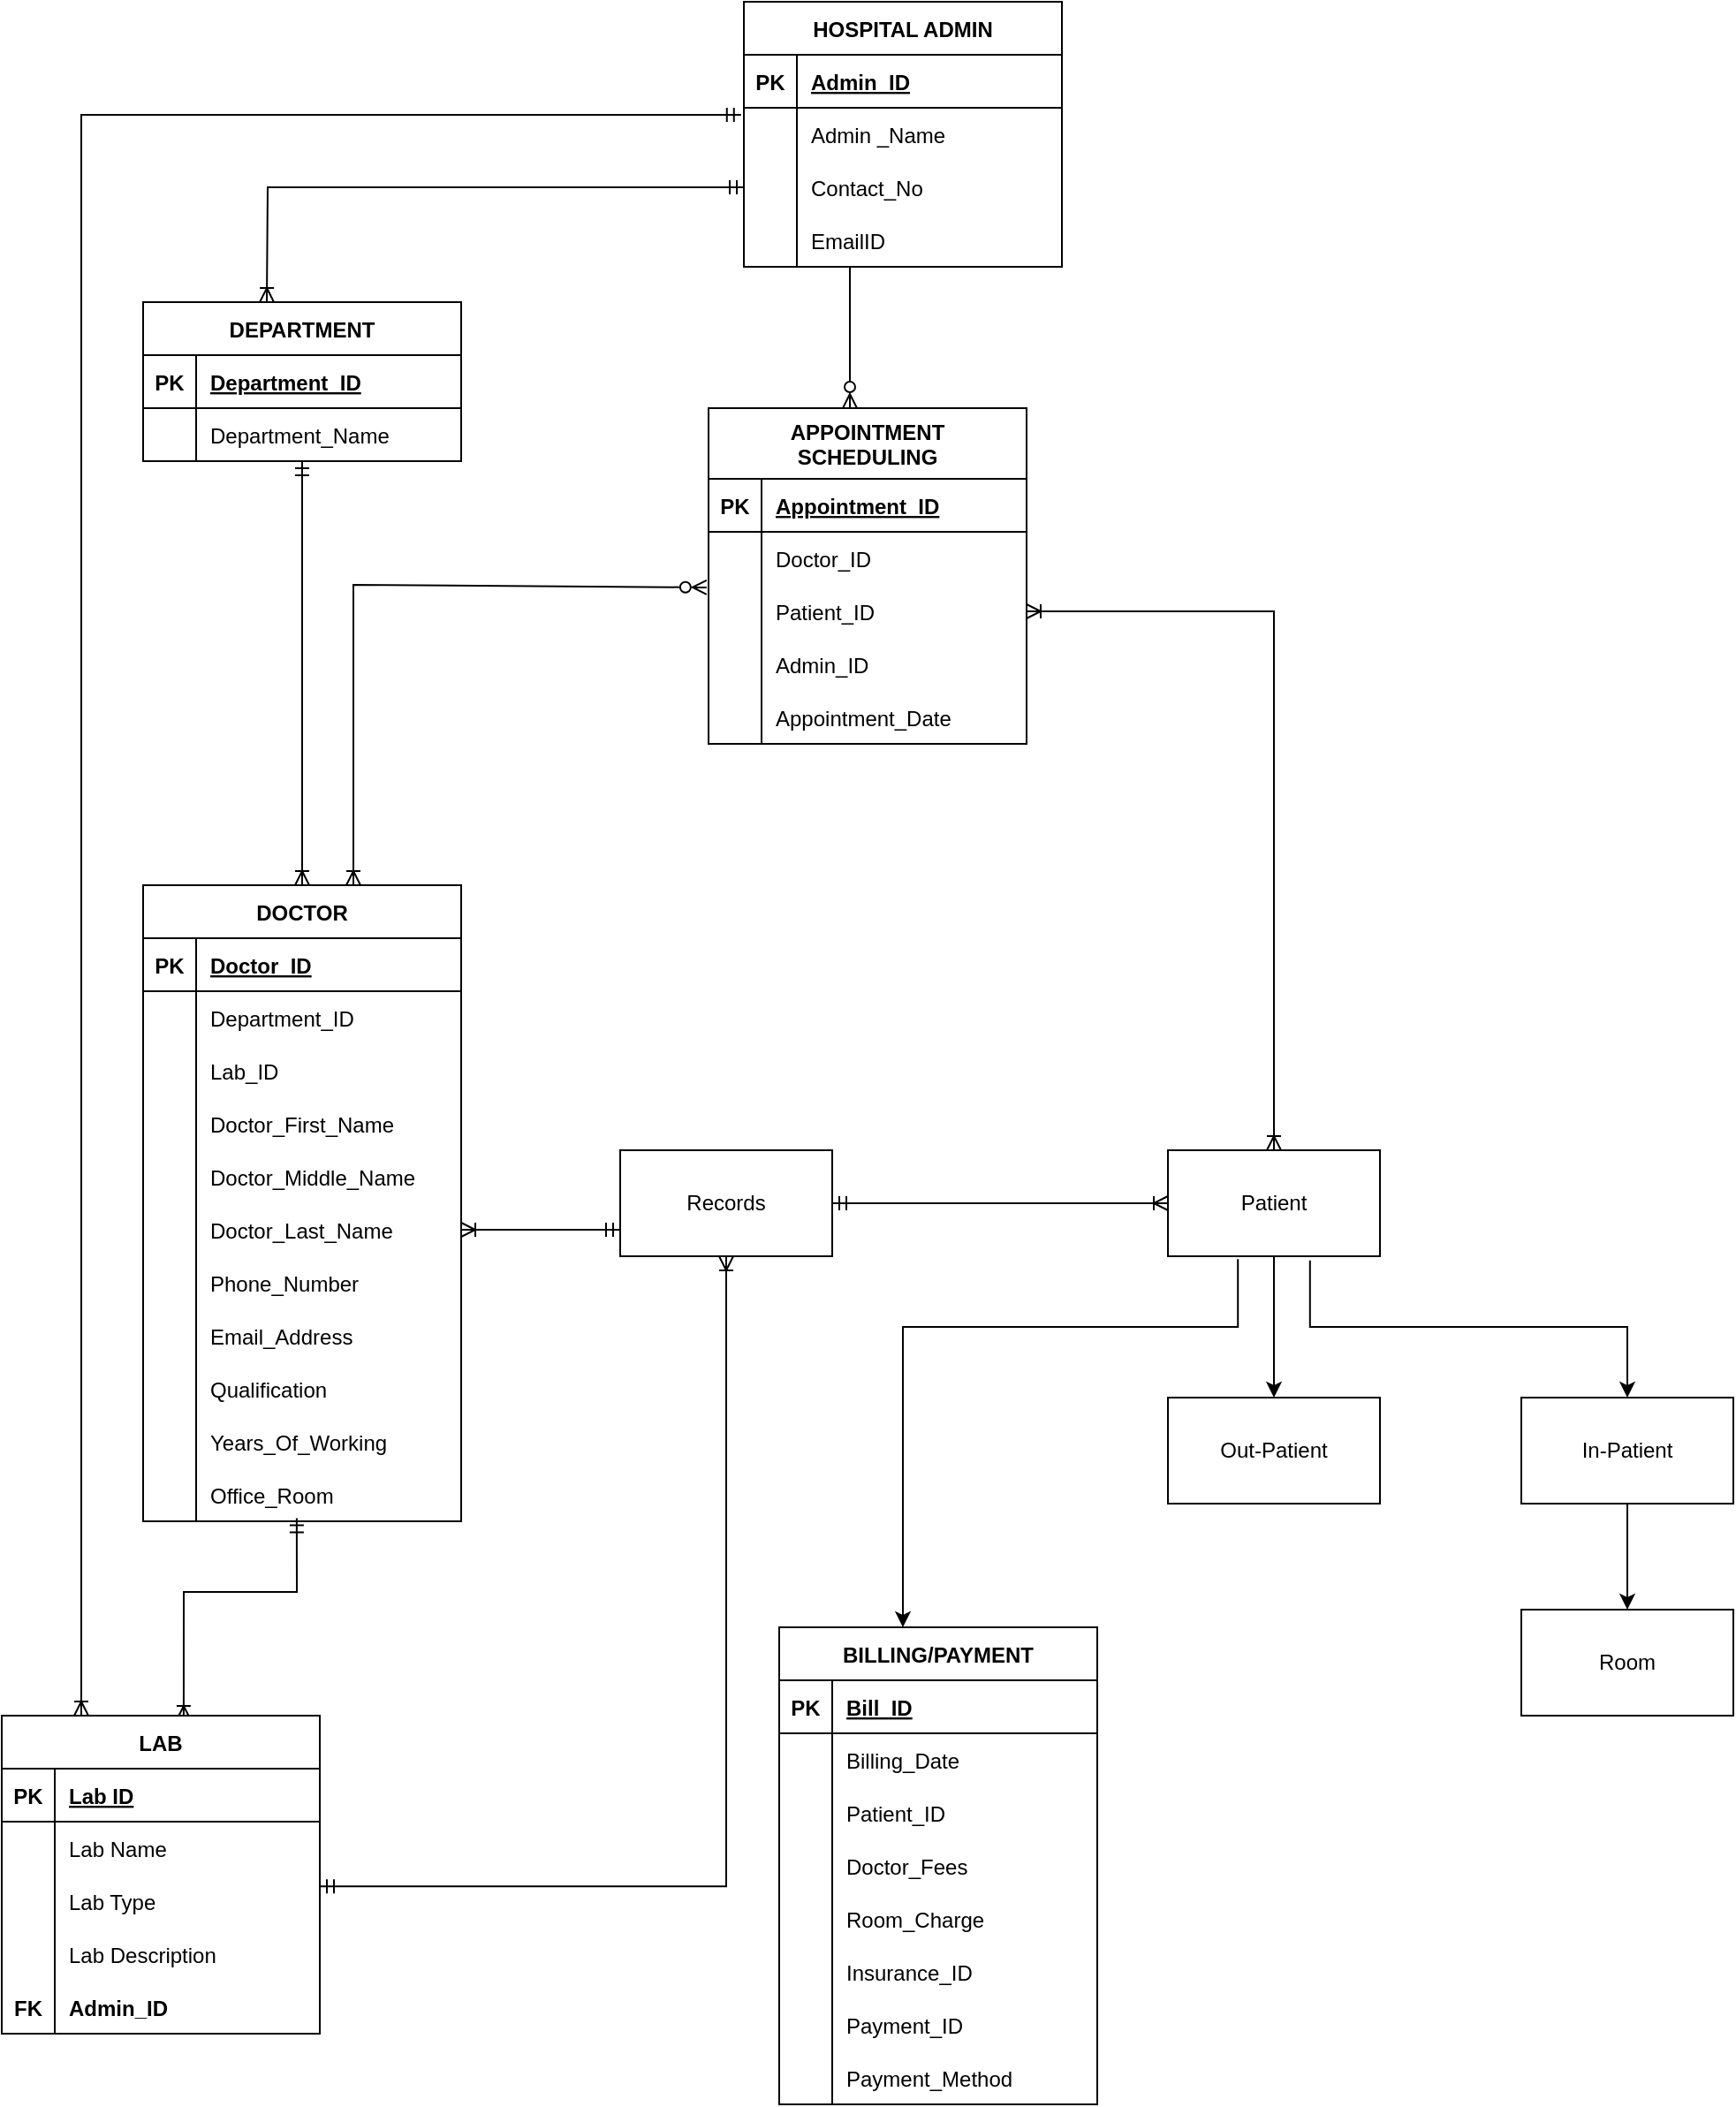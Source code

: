 <mxfile version="16.5.3" type="github">
  <diagram id="N4qEYbHFwauJMLfIRR0T" name="Page-1">
    <mxGraphModel dx="1298" dy="674" grid="1" gridSize="10" guides="1" tooltips="1" connect="1" arrows="1" fold="1" page="1" pageScale="1" pageWidth="850" pageHeight="1100" math="0" shadow="0">
      <root>
        <mxCell id="0" />
        <mxCell id="1" parent="0" />
        <mxCell id="th_9tWwpFCJ2vKdMk5XP-320" value="" style="edgeStyle=orthogonalEdgeStyle;rounded=0;orthogonalLoop=1;jettySize=auto;html=1;endArrow=ERzeroToMany;endFill=0;" edge="1" parent="1">
          <mxGeometry relative="1" as="geometry">
            <mxPoint x="800" y="330" as="sourcePoint" />
            <mxPoint x="800" y="410" as="targetPoint" />
          </mxGeometry>
        </mxCell>
        <mxCell id="th_9tWwpFCJ2vKdMk5XP-321" value="" style="edgeStyle=orthogonalEdgeStyle;rounded=0;orthogonalLoop=1;jettySize=auto;html=1;startArrow=ERmandOne;startFill=0;endArrow=ERoneToMany;endFill=0;entryX=0.5;entryY=0;entryDx=0;entryDy=0;exitX=0;exitY=0.5;exitDx=0;exitDy=0;" edge="1" parent="1" source="th_9tWwpFCJ2vKdMk5XP-344">
          <mxGeometry relative="1" as="geometry">
            <mxPoint x="470" y="350" as="targetPoint" />
            <mxPoint x="650" y="300" as="sourcePoint" />
          </mxGeometry>
        </mxCell>
        <mxCell id="th_9tWwpFCJ2vKdMk5XP-322" value="" style="edgeStyle=orthogonalEdgeStyle;rounded=0;orthogonalLoop=1;jettySize=auto;html=1;endArrow=ERoneToMany;endFill=0;startArrow=ERoneToMany;startFill=0;exitX=1;exitY=0.5;exitDx=0;exitDy=0;" edge="1" parent="1" source="th_9tWwpFCJ2vKdMk5XP-415" target="th_9tWwpFCJ2vKdMk5XP-326">
          <mxGeometry relative="1" as="geometry">
            <mxPoint x="820" y="530" as="sourcePoint" />
          </mxGeometry>
        </mxCell>
        <mxCell id="th_9tWwpFCJ2vKdMk5XP-323" value="" style="edgeStyle=orthogonalEdgeStyle;rounded=0;orthogonalLoop=1;jettySize=auto;html=1;" edge="1" parent="1" source="th_9tWwpFCJ2vKdMk5XP-326" target="th_9tWwpFCJ2vKdMk5XP-329">
          <mxGeometry relative="1" as="geometry" />
        </mxCell>
        <mxCell id="th_9tWwpFCJ2vKdMk5XP-324" value="" style="edgeStyle=orthogonalEdgeStyle;rounded=0;orthogonalLoop=1;jettySize=auto;html=1;exitX=0.67;exitY=1.04;exitDx=0;exitDy=0;exitPerimeter=0;" edge="1" parent="1" source="th_9tWwpFCJ2vKdMk5XP-326" target="th_9tWwpFCJ2vKdMk5XP-331">
          <mxGeometry relative="1" as="geometry">
            <Array as="points">
              <mxPoint x="1060" y="930" />
              <mxPoint x="1240" y="930" />
            </Array>
          </mxGeometry>
        </mxCell>
        <mxCell id="th_9tWwpFCJ2vKdMk5XP-325" value="" style="edgeStyle=orthogonalEdgeStyle;rounded=0;orthogonalLoop=1;jettySize=auto;html=1;exitX=0.33;exitY=1.027;exitDx=0;exitDy=0;exitPerimeter=0;entryX=0.5;entryY=0;entryDx=0;entryDy=0;" edge="1" parent="1" source="th_9tWwpFCJ2vKdMk5XP-326">
          <mxGeometry relative="1" as="geometry">
            <mxPoint x="830" y="1100.0" as="targetPoint" />
            <Array as="points">
              <mxPoint x="1020" y="930" />
              <mxPoint x="830" y="930" />
            </Array>
          </mxGeometry>
        </mxCell>
        <mxCell id="th_9tWwpFCJ2vKdMk5XP-326" value="Patient" style="rounded=0;whiteSpace=wrap;html=1;" vertex="1" parent="1">
          <mxGeometry x="980" y="830" width="120" height="60" as="geometry" />
        </mxCell>
        <mxCell id="th_9tWwpFCJ2vKdMk5XP-327" value="" style="edgeStyle=orthogonalEdgeStyle;rounded=0;orthogonalLoop=1;jettySize=auto;html=1;startArrow=ERmandOne;startFill=0;endArrow=ERoneToMany;endFill=0;exitX=-0.009;exitY=0.133;exitDx=0;exitDy=0;entryX=0.25;entryY=0;entryDx=0;entryDy=0;exitPerimeter=0;" edge="1" parent="1" source="th_9tWwpFCJ2vKdMk5XP-341" target="th_9tWwpFCJ2vKdMk5XP-350">
          <mxGeometry relative="1" as="geometry">
            <mxPoint x="650" y="285" as="sourcePoint" />
            <mxPoint x="380" y="780" as="targetPoint" />
          </mxGeometry>
        </mxCell>
        <mxCell id="th_9tWwpFCJ2vKdMk5XP-328" value="" style="rounded=0;orthogonalLoop=1;jettySize=auto;html=1;startArrow=ERmandOne;startFill=0;endArrow=ERoneToMany;endFill=0;entryX=0.572;entryY=0.014;entryDx=0;entryDy=0;exitX=0.483;exitY=0.943;exitDx=0;exitDy=0;exitPerimeter=0;entryPerimeter=0;" edge="1" parent="1" source="th_9tWwpFCJ2vKdMk5XP-404" target="th_9tWwpFCJ2vKdMk5XP-350">
          <mxGeometry relative="1" as="geometry">
            <mxPoint x="450.02" y="1060" as="targetPoint" />
            <mxPoint x="450" y="990" as="sourcePoint" />
            <Array as="points">
              <mxPoint x="487" y="1080" />
              <mxPoint x="423" y="1080" />
            </Array>
          </mxGeometry>
        </mxCell>
        <mxCell id="th_9tWwpFCJ2vKdMk5XP-329" value="Out-Patient" style="rounded=0;whiteSpace=wrap;html=1;" vertex="1" parent="1">
          <mxGeometry x="980" y="970" width="120" height="60" as="geometry" />
        </mxCell>
        <mxCell id="th_9tWwpFCJ2vKdMk5XP-330" value="" style="edgeStyle=orthogonalEdgeStyle;rounded=0;orthogonalLoop=1;jettySize=auto;html=1;" edge="1" parent="1" source="th_9tWwpFCJ2vKdMk5XP-331" target="th_9tWwpFCJ2vKdMk5XP-332">
          <mxGeometry relative="1" as="geometry" />
        </mxCell>
        <mxCell id="th_9tWwpFCJ2vKdMk5XP-331" value="In-Patient" style="rounded=0;whiteSpace=wrap;html=1;" vertex="1" parent="1">
          <mxGeometry x="1180" y="970" width="120" height="60" as="geometry" />
        </mxCell>
        <mxCell id="th_9tWwpFCJ2vKdMk5XP-332" value="Room" style="rounded=0;whiteSpace=wrap;html=1;" vertex="1" parent="1">
          <mxGeometry x="1180" y="1090" width="120" height="60" as="geometry" />
        </mxCell>
        <mxCell id="th_9tWwpFCJ2vKdMk5XP-333" value="" style="edgeStyle=orthogonalEdgeStyle;rounded=0;orthogonalLoop=1;jettySize=auto;html=1;startArrow=ERmandOne;startFill=0;endArrow=ERoneToMany;endFill=0;exitX=1;exitY=0.219;exitDx=0;exitDy=0;exitPerimeter=0;" edge="1" parent="1" source="th_9tWwpFCJ2vKdMk5XP-357" target="th_9tWwpFCJ2vKdMk5XP-336">
          <mxGeometry relative="1" as="geometry">
            <mxPoint x="510" y="1070" as="targetPoint" />
            <mxPoint x="480" y="1210" as="sourcePoint" />
          </mxGeometry>
        </mxCell>
        <mxCell id="th_9tWwpFCJ2vKdMk5XP-334" value="" style="rounded=0;orthogonalLoop=1;jettySize=auto;html=1;startArrow=ERmandOne;startFill=0;endArrow=ERoneToMany;endFill=0;entryX=1;entryY=0.5;entryDx=0;entryDy=0;exitX=0;exitY=0.75;exitDx=0;exitDy=0;" edge="1" parent="1" source="th_9tWwpFCJ2vKdMk5XP-336" target="th_9tWwpFCJ2vKdMk5XP-389">
          <mxGeometry relative="1" as="geometry">
            <mxPoint x="540" y="860.0" as="targetPoint" />
          </mxGeometry>
        </mxCell>
        <mxCell id="th_9tWwpFCJ2vKdMk5XP-335" value="" style="edgeStyle=orthogonalEdgeStyle;rounded=0;orthogonalLoop=1;jettySize=auto;html=1;startArrow=ERmandOne;startFill=0;endArrow=ERoneToMany;endFill=0;entryX=0;entryY=0.5;entryDx=0;entryDy=0;" edge="1" parent="1" source="th_9tWwpFCJ2vKdMk5XP-336" target="th_9tWwpFCJ2vKdMk5XP-326">
          <mxGeometry relative="1" as="geometry">
            <mxPoint x="870" y="860" as="targetPoint" />
          </mxGeometry>
        </mxCell>
        <mxCell id="th_9tWwpFCJ2vKdMk5XP-336" value="Records" style="rounded=0;whiteSpace=wrap;html=1;" vertex="1" parent="1">
          <mxGeometry x="670" y="830" width="120" height="60" as="geometry" />
        </mxCell>
        <mxCell id="th_9tWwpFCJ2vKdMk5XP-337" value="HOSPITAL ADMIN" style="shape=table;startSize=30;container=1;collapsible=1;childLayout=tableLayout;fixedRows=1;rowLines=0;fontStyle=1;align=center;resizeLast=1;" vertex="1" parent="1">
          <mxGeometry x="740" y="180" width="180" height="150" as="geometry" />
        </mxCell>
        <mxCell id="th_9tWwpFCJ2vKdMk5XP-338" value="" style="shape=tableRow;horizontal=0;startSize=0;swimlaneHead=0;swimlaneBody=0;fillColor=none;collapsible=0;dropTarget=0;points=[[0,0.5],[1,0.5]];portConstraint=eastwest;top=0;left=0;right=0;bottom=1;" vertex="1" parent="th_9tWwpFCJ2vKdMk5XP-337">
          <mxGeometry y="30" width="180" height="30" as="geometry" />
        </mxCell>
        <mxCell id="th_9tWwpFCJ2vKdMk5XP-339" value="PK" style="shape=partialRectangle;connectable=0;fillColor=none;top=0;left=0;bottom=0;right=0;fontStyle=1;overflow=hidden;" vertex="1" parent="th_9tWwpFCJ2vKdMk5XP-338">
          <mxGeometry width="30" height="30" as="geometry">
            <mxRectangle width="30" height="30" as="alternateBounds" />
          </mxGeometry>
        </mxCell>
        <mxCell id="th_9tWwpFCJ2vKdMk5XP-340" value="Admin_ID" style="shape=partialRectangle;connectable=0;fillColor=none;top=0;left=0;bottom=0;right=0;align=left;spacingLeft=6;fontStyle=5;overflow=hidden;" vertex="1" parent="th_9tWwpFCJ2vKdMk5XP-338">
          <mxGeometry x="30" width="150" height="30" as="geometry">
            <mxRectangle width="150" height="30" as="alternateBounds" />
          </mxGeometry>
        </mxCell>
        <mxCell id="th_9tWwpFCJ2vKdMk5XP-341" value="" style="shape=tableRow;horizontal=0;startSize=0;swimlaneHead=0;swimlaneBody=0;fillColor=none;collapsible=0;dropTarget=0;points=[[0,0.5],[1,0.5]];portConstraint=eastwest;top=0;left=0;right=0;bottom=0;" vertex="1" parent="th_9tWwpFCJ2vKdMk5XP-337">
          <mxGeometry y="60" width="180" height="30" as="geometry" />
        </mxCell>
        <mxCell id="th_9tWwpFCJ2vKdMk5XP-342" value="" style="shape=partialRectangle;connectable=0;fillColor=none;top=0;left=0;bottom=0;right=0;editable=1;overflow=hidden;" vertex="1" parent="th_9tWwpFCJ2vKdMk5XP-341">
          <mxGeometry width="30" height="30" as="geometry">
            <mxRectangle width="30" height="30" as="alternateBounds" />
          </mxGeometry>
        </mxCell>
        <mxCell id="th_9tWwpFCJ2vKdMk5XP-343" value="Admin _Name" style="shape=partialRectangle;connectable=0;fillColor=none;top=0;left=0;bottom=0;right=0;align=left;spacingLeft=6;overflow=hidden;" vertex="1" parent="th_9tWwpFCJ2vKdMk5XP-341">
          <mxGeometry x="30" width="150" height="30" as="geometry">
            <mxRectangle width="150" height="30" as="alternateBounds" />
          </mxGeometry>
        </mxCell>
        <mxCell id="th_9tWwpFCJ2vKdMk5XP-344" value="" style="shape=tableRow;horizontal=0;startSize=0;swimlaneHead=0;swimlaneBody=0;fillColor=none;collapsible=0;dropTarget=0;points=[[0,0.5],[1,0.5]];portConstraint=eastwest;top=0;left=0;right=0;bottom=0;" vertex="1" parent="th_9tWwpFCJ2vKdMk5XP-337">
          <mxGeometry y="90" width="180" height="30" as="geometry" />
        </mxCell>
        <mxCell id="th_9tWwpFCJ2vKdMk5XP-345" value="" style="shape=partialRectangle;connectable=0;fillColor=none;top=0;left=0;bottom=0;right=0;editable=1;overflow=hidden;" vertex="1" parent="th_9tWwpFCJ2vKdMk5XP-344">
          <mxGeometry width="30" height="30" as="geometry">
            <mxRectangle width="30" height="30" as="alternateBounds" />
          </mxGeometry>
        </mxCell>
        <mxCell id="th_9tWwpFCJ2vKdMk5XP-346" value="Contact_No" style="shape=partialRectangle;connectable=0;fillColor=none;top=0;left=0;bottom=0;right=0;align=left;spacingLeft=6;overflow=hidden;" vertex="1" parent="th_9tWwpFCJ2vKdMk5XP-344">
          <mxGeometry x="30" width="150" height="30" as="geometry">
            <mxRectangle width="150" height="30" as="alternateBounds" />
          </mxGeometry>
        </mxCell>
        <mxCell id="th_9tWwpFCJ2vKdMk5XP-347" value="" style="shape=tableRow;horizontal=0;startSize=0;swimlaneHead=0;swimlaneBody=0;fillColor=none;collapsible=0;dropTarget=0;points=[[0,0.5],[1,0.5]];portConstraint=eastwest;top=0;left=0;right=0;bottom=0;" vertex="1" parent="th_9tWwpFCJ2vKdMk5XP-337">
          <mxGeometry y="120" width="180" height="30" as="geometry" />
        </mxCell>
        <mxCell id="th_9tWwpFCJ2vKdMk5XP-348" value="" style="shape=partialRectangle;connectable=0;fillColor=none;top=0;left=0;bottom=0;right=0;editable=1;overflow=hidden;" vertex="1" parent="th_9tWwpFCJ2vKdMk5XP-347">
          <mxGeometry width="30" height="30" as="geometry">
            <mxRectangle width="30" height="30" as="alternateBounds" />
          </mxGeometry>
        </mxCell>
        <mxCell id="th_9tWwpFCJ2vKdMk5XP-349" value="EmailID" style="shape=partialRectangle;connectable=0;fillColor=none;top=0;left=0;bottom=0;right=0;align=left;spacingLeft=6;overflow=hidden;" vertex="1" parent="th_9tWwpFCJ2vKdMk5XP-347">
          <mxGeometry x="30" width="150" height="30" as="geometry">
            <mxRectangle width="150" height="30" as="alternateBounds" />
          </mxGeometry>
        </mxCell>
        <mxCell id="th_9tWwpFCJ2vKdMk5XP-350" value="LAB" style="shape=table;startSize=30;container=1;collapsible=1;childLayout=tableLayout;fixedRows=1;rowLines=0;fontStyle=1;align=center;resizeLast=1;" vertex="1" parent="1">
          <mxGeometry x="320" y="1150" width="180" height="180" as="geometry" />
        </mxCell>
        <mxCell id="th_9tWwpFCJ2vKdMk5XP-351" value="" style="shape=tableRow;horizontal=0;startSize=0;swimlaneHead=0;swimlaneBody=0;fillColor=none;collapsible=0;dropTarget=0;points=[[0,0.5],[1,0.5]];portConstraint=eastwest;top=0;left=0;right=0;bottom=1;" vertex="1" parent="th_9tWwpFCJ2vKdMk5XP-350">
          <mxGeometry y="30" width="180" height="30" as="geometry" />
        </mxCell>
        <mxCell id="th_9tWwpFCJ2vKdMk5XP-352" value="PK" style="shape=partialRectangle;connectable=0;fillColor=none;top=0;left=0;bottom=0;right=0;fontStyle=1;overflow=hidden;" vertex="1" parent="th_9tWwpFCJ2vKdMk5XP-351">
          <mxGeometry width="30" height="30" as="geometry">
            <mxRectangle width="30" height="30" as="alternateBounds" />
          </mxGeometry>
        </mxCell>
        <mxCell id="th_9tWwpFCJ2vKdMk5XP-353" value="Lab ID" style="shape=partialRectangle;connectable=0;fillColor=none;top=0;left=0;bottom=0;right=0;align=left;spacingLeft=6;fontStyle=5;overflow=hidden;" vertex="1" parent="th_9tWwpFCJ2vKdMk5XP-351">
          <mxGeometry x="30" width="150" height="30" as="geometry">
            <mxRectangle width="150" height="30" as="alternateBounds" />
          </mxGeometry>
        </mxCell>
        <mxCell id="th_9tWwpFCJ2vKdMk5XP-354" value="" style="shape=tableRow;horizontal=0;startSize=0;swimlaneHead=0;swimlaneBody=0;fillColor=none;collapsible=0;dropTarget=0;points=[[0,0.5],[1,0.5]];portConstraint=eastwest;top=0;left=0;right=0;bottom=0;" vertex="1" parent="th_9tWwpFCJ2vKdMk5XP-350">
          <mxGeometry y="60" width="180" height="30" as="geometry" />
        </mxCell>
        <mxCell id="th_9tWwpFCJ2vKdMk5XP-355" value="" style="shape=partialRectangle;connectable=0;fillColor=none;top=0;left=0;bottom=0;right=0;editable=1;overflow=hidden;" vertex="1" parent="th_9tWwpFCJ2vKdMk5XP-354">
          <mxGeometry width="30" height="30" as="geometry">
            <mxRectangle width="30" height="30" as="alternateBounds" />
          </mxGeometry>
        </mxCell>
        <mxCell id="th_9tWwpFCJ2vKdMk5XP-356" value="Lab Name" style="shape=partialRectangle;connectable=0;fillColor=none;top=0;left=0;bottom=0;right=0;align=left;spacingLeft=6;overflow=hidden;" vertex="1" parent="th_9tWwpFCJ2vKdMk5XP-354">
          <mxGeometry x="30" width="150" height="30" as="geometry">
            <mxRectangle width="150" height="30" as="alternateBounds" />
          </mxGeometry>
        </mxCell>
        <mxCell id="th_9tWwpFCJ2vKdMk5XP-357" value="" style="shape=tableRow;horizontal=0;startSize=0;swimlaneHead=0;swimlaneBody=0;fillColor=none;collapsible=0;dropTarget=0;points=[[0,0.5],[1,0.5]];portConstraint=eastwest;top=0;left=0;right=0;bottom=0;" vertex="1" parent="th_9tWwpFCJ2vKdMk5XP-350">
          <mxGeometry y="90" width="180" height="30" as="geometry" />
        </mxCell>
        <mxCell id="th_9tWwpFCJ2vKdMk5XP-358" value="" style="shape=partialRectangle;connectable=0;fillColor=none;top=0;left=0;bottom=0;right=0;editable=1;overflow=hidden;" vertex="1" parent="th_9tWwpFCJ2vKdMk5XP-357">
          <mxGeometry width="30" height="30" as="geometry">
            <mxRectangle width="30" height="30" as="alternateBounds" />
          </mxGeometry>
        </mxCell>
        <mxCell id="th_9tWwpFCJ2vKdMk5XP-359" value="Lab Type" style="shape=partialRectangle;connectable=0;fillColor=none;top=0;left=0;bottom=0;right=0;align=left;spacingLeft=6;overflow=hidden;" vertex="1" parent="th_9tWwpFCJ2vKdMk5XP-357">
          <mxGeometry x="30" width="150" height="30" as="geometry">
            <mxRectangle width="150" height="30" as="alternateBounds" />
          </mxGeometry>
        </mxCell>
        <mxCell id="th_9tWwpFCJ2vKdMk5XP-360" value="" style="shape=tableRow;horizontal=0;startSize=0;swimlaneHead=0;swimlaneBody=0;fillColor=none;collapsible=0;dropTarget=0;points=[[0,0.5],[1,0.5]];portConstraint=eastwest;top=0;left=0;right=0;bottom=0;" vertex="1" parent="th_9tWwpFCJ2vKdMk5XP-350">
          <mxGeometry y="120" width="180" height="30" as="geometry" />
        </mxCell>
        <mxCell id="th_9tWwpFCJ2vKdMk5XP-361" value="" style="shape=partialRectangle;connectable=0;fillColor=none;top=0;left=0;bottom=0;right=0;editable=1;overflow=hidden;" vertex="1" parent="th_9tWwpFCJ2vKdMk5XP-360">
          <mxGeometry width="30" height="30" as="geometry">
            <mxRectangle width="30" height="30" as="alternateBounds" />
          </mxGeometry>
        </mxCell>
        <mxCell id="th_9tWwpFCJ2vKdMk5XP-362" value="Lab Description" style="shape=partialRectangle;connectable=0;fillColor=none;top=0;left=0;bottom=0;right=0;align=left;spacingLeft=6;overflow=hidden;" vertex="1" parent="th_9tWwpFCJ2vKdMk5XP-360">
          <mxGeometry x="30" width="150" height="30" as="geometry">
            <mxRectangle width="150" height="30" as="alternateBounds" />
          </mxGeometry>
        </mxCell>
        <mxCell id="th_9tWwpFCJ2vKdMk5XP-363" value="" style="shape=tableRow;horizontal=0;startSize=0;swimlaneHead=0;swimlaneBody=0;fillColor=none;collapsible=0;dropTarget=0;points=[[0,0.5],[1,0.5]];portConstraint=eastwest;top=0;left=0;right=0;bottom=0;" vertex="1" parent="th_9tWwpFCJ2vKdMk5XP-350">
          <mxGeometry y="150" width="180" height="30" as="geometry" />
        </mxCell>
        <mxCell id="th_9tWwpFCJ2vKdMk5XP-364" value="FK" style="shape=partialRectangle;connectable=0;fillColor=none;top=0;left=0;bottom=0;right=0;editable=1;overflow=hidden;fontStyle=1" vertex="1" parent="th_9tWwpFCJ2vKdMk5XP-363">
          <mxGeometry width="30" height="30" as="geometry">
            <mxRectangle width="30" height="30" as="alternateBounds" />
          </mxGeometry>
        </mxCell>
        <mxCell id="th_9tWwpFCJ2vKdMk5XP-365" value="Admin_ID" style="shape=partialRectangle;connectable=0;fillColor=none;top=0;left=0;bottom=0;right=0;align=left;spacingLeft=6;overflow=hidden;fontStyle=1" vertex="1" parent="th_9tWwpFCJ2vKdMk5XP-363">
          <mxGeometry x="30" width="150" height="30" as="geometry">
            <mxRectangle width="150" height="30" as="alternateBounds" />
          </mxGeometry>
        </mxCell>
        <mxCell id="th_9tWwpFCJ2vKdMk5XP-366" value="DEPARTMENT" style="shape=table;startSize=30;container=1;collapsible=1;childLayout=tableLayout;fixedRows=1;rowLines=0;fontStyle=1;align=center;resizeLast=1;fontSize=12;" vertex="1" parent="1">
          <mxGeometry x="400" y="350" width="180" height="90" as="geometry" />
        </mxCell>
        <mxCell id="th_9tWwpFCJ2vKdMk5XP-367" value="" style="shape=tableRow;horizontal=0;startSize=0;swimlaneHead=0;swimlaneBody=0;fillColor=none;collapsible=0;dropTarget=0;points=[[0,0.5],[1,0.5]];portConstraint=eastwest;top=0;left=0;right=0;bottom=1;fontSize=12;" vertex="1" parent="th_9tWwpFCJ2vKdMk5XP-366">
          <mxGeometry y="30" width="180" height="30" as="geometry" />
        </mxCell>
        <mxCell id="th_9tWwpFCJ2vKdMk5XP-368" value="PK" style="shape=partialRectangle;connectable=0;fillColor=none;top=0;left=0;bottom=0;right=0;fontStyle=1;overflow=hidden;fontSize=12;" vertex="1" parent="th_9tWwpFCJ2vKdMk5XP-367">
          <mxGeometry width="30" height="30" as="geometry">
            <mxRectangle width="30" height="30" as="alternateBounds" />
          </mxGeometry>
        </mxCell>
        <mxCell id="th_9tWwpFCJ2vKdMk5XP-369" value="Department_ID" style="shape=partialRectangle;connectable=0;fillColor=none;top=0;left=0;bottom=0;right=0;align=left;spacingLeft=6;fontStyle=5;overflow=hidden;fontSize=12;" vertex="1" parent="th_9tWwpFCJ2vKdMk5XP-367">
          <mxGeometry x="30" width="150" height="30" as="geometry">
            <mxRectangle width="150" height="30" as="alternateBounds" />
          </mxGeometry>
        </mxCell>
        <mxCell id="th_9tWwpFCJ2vKdMk5XP-370" value="" style="shape=tableRow;horizontal=0;startSize=0;swimlaneHead=0;swimlaneBody=0;fillColor=none;collapsible=0;dropTarget=0;points=[[0,0.5],[1,0.5]];portConstraint=eastwest;top=0;left=0;right=0;bottom=0;fontSize=12;" vertex="1" parent="th_9tWwpFCJ2vKdMk5XP-366">
          <mxGeometry y="60" width="180" height="30" as="geometry" />
        </mxCell>
        <mxCell id="th_9tWwpFCJ2vKdMk5XP-371" value="" style="shape=partialRectangle;connectable=0;fillColor=none;top=0;left=0;bottom=0;right=0;editable=1;overflow=hidden;fontSize=12;" vertex="1" parent="th_9tWwpFCJ2vKdMk5XP-370">
          <mxGeometry width="30" height="30" as="geometry">
            <mxRectangle width="30" height="30" as="alternateBounds" />
          </mxGeometry>
        </mxCell>
        <mxCell id="th_9tWwpFCJ2vKdMk5XP-372" value="Department_Name" style="shape=partialRectangle;connectable=0;fillColor=none;top=0;left=0;bottom=0;right=0;align=left;spacingLeft=6;overflow=hidden;fontSize=12;" vertex="1" parent="th_9tWwpFCJ2vKdMk5XP-370">
          <mxGeometry x="30" width="150" height="30" as="geometry">
            <mxRectangle width="150" height="30" as="alternateBounds" />
          </mxGeometry>
        </mxCell>
        <mxCell id="th_9tWwpFCJ2vKdMk5XP-373" value="DOCTOR" style="shape=table;startSize=30;container=1;collapsible=1;childLayout=tableLayout;fixedRows=1;rowLines=0;fontStyle=1;align=center;resizeLast=1;fontSize=12;" vertex="1" parent="1">
          <mxGeometry x="400" y="680" width="180" height="360" as="geometry" />
        </mxCell>
        <mxCell id="th_9tWwpFCJ2vKdMk5XP-374" value="" style="shape=tableRow;horizontal=0;startSize=0;swimlaneHead=0;swimlaneBody=0;fillColor=none;collapsible=0;dropTarget=0;points=[[0,0.5],[1,0.5]];portConstraint=eastwest;top=0;left=0;right=0;bottom=1;fontSize=12;" vertex="1" parent="th_9tWwpFCJ2vKdMk5XP-373">
          <mxGeometry y="30" width="180" height="30" as="geometry" />
        </mxCell>
        <mxCell id="th_9tWwpFCJ2vKdMk5XP-375" value="PK" style="shape=partialRectangle;connectable=0;fillColor=none;top=0;left=0;bottom=0;right=0;fontStyle=1;overflow=hidden;fontSize=12;" vertex="1" parent="th_9tWwpFCJ2vKdMk5XP-374">
          <mxGeometry width="30" height="30" as="geometry">
            <mxRectangle width="30" height="30" as="alternateBounds" />
          </mxGeometry>
        </mxCell>
        <mxCell id="th_9tWwpFCJ2vKdMk5XP-376" value="Doctor_ID" style="shape=partialRectangle;connectable=0;fillColor=none;top=0;left=0;bottom=0;right=0;align=left;spacingLeft=6;fontStyle=5;overflow=hidden;fontSize=12;" vertex="1" parent="th_9tWwpFCJ2vKdMk5XP-374">
          <mxGeometry x="30" width="150" height="30" as="geometry">
            <mxRectangle width="150" height="30" as="alternateBounds" />
          </mxGeometry>
        </mxCell>
        <mxCell id="th_9tWwpFCJ2vKdMk5XP-377" value="" style="shape=tableRow;horizontal=0;startSize=0;swimlaneHead=0;swimlaneBody=0;fillColor=none;collapsible=0;dropTarget=0;points=[[0,0.5],[1,0.5]];portConstraint=eastwest;top=0;left=0;right=0;bottom=0;fontSize=12;" vertex="1" parent="th_9tWwpFCJ2vKdMk5XP-373">
          <mxGeometry y="60" width="180" height="30" as="geometry" />
        </mxCell>
        <mxCell id="th_9tWwpFCJ2vKdMk5XP-378" value="" style="shape=partialRectangle;connectable=0;fillColor=none;top=0;left=0;bottom=0;right=0;editable=1;overflow=hidden;fontSize=12;" vertex="1" parent="th_9tWwpFCJ2vKdMk5XP-377">
          <mxGeometry width="30" height="30" as="geometry">
            <mxRectangle width="30" height="30" as="alternateBounds" />
          </mxGeometry>
        </mxCell>
        <mxCell id="th_9tWwpFCJ2vKdMk5XP-379" value="Department_ID" style="shape=partialRectangle;connectable=0;fillColor=none;top=0;left=0;bottom=0;right=0;align=left;spacingLeft=6;overflow=hidden;fontSize=12;" vertex="1" parent="th_9tWwpFCJ2vKdMk5XP-377">
          <mxGeometry x="30" width="150" height="30" as="geometry">
            <mxRectangle width="150" height="30" as="alternateBounds" />
          </mxGeometry>
        </mxCell>
        <mxCell id="th_9tWwpFCJ2vKdMk5XP-380" style="shape=tableRow;horizontal=0;startSize=0;swimlaneHead=0;swimlaneBody=0;fillColor=none;collapsible=0;dropTarget=0;points=[[0,0.5],[1,0.5]];portConstraint=eastwest;top=0;left=0;right=0;bottom=0;fontSize=12;" vertex="1" parent="th_9tWwpFCJ2vKdMk5XP-373">
          <mxGeometry y="90" width="180" height="30" as="geometry" />
        </mxCell>
        <mxCell id="th_9tWwpFCJ2vKdMk5XP-381" style="shape=partialRectangle;connectable=0;fillColor=none;top=0;left=0;bottom=0;right=0;editable=1;overflow=hidden;fontSize=12;" vertex="1" parent="th_9tWwpFCJ2vKdMk5XP-380">
          <mxGeometry width="30" height="30" as="geometry">
            <mxRectangle width="30" height="30" as="alternateBounds" />
          </mxGeometry>
        </mxCell>
        <mxCell id="th_9tWwpFCJ2vKdMk5XP-382" value="Lab_ID" style="shape=partialRectangle;connectable=0;fillColor=none;top=0;left=0;bottom=0;right=0;align=left;spacingLeft=6;overflow=hidden;fontSize=12;" vertex="1" parent="th_9tWwpFCJ2vKdMk5XP-380">
          <mxGeometry x="30" width="150" height="30" as="geometry">
            <mxRectangle width="150" height="30" as="alternateBounds" />
          </mxGeometry>
        </mxCell>
        <mxCell id="th_9tWwpFCJ2vKdMk5XP-383" value="" style="shape=tableRow;horizontal=0;startSize=0;swimlaneHead=0;swimlaneBody=0;fillColor=none;collapsible=0;dropTarget=0;points=[[0,0.5],[1,0.5]];portConstraint=eastwest;top=0;left=0;right=0;bottom=0;fontSize=12;" vertex="1" parent="th_9tWwpFCJ2vKdMk5XP-373">
          <mxGeometry y="120" width="180" height="30" as="geometry" />
        </mxCell>
        <mxCell id="th_9tWwpFCJ2vKdMk5XP-384" value="" style="shape=partialRectangle;connectable=0;fillColor=none;top=0;left=0;bottom=0;right=0;editable=1;overflow=hidden;fontSize=12;" vertex="1" parent="th_9tWwpFCJ2vKdMk5XP-383">
          <mxGeometry width="30" height="30" as="geometry">
            <mxRectangle width="30" height="30" as="alternateBounds" />
          </mxGeometry>
        </mxCell>
        <mxCell id="th_9tWwpFCJ2vKdMk5XP-385" value="Doctor_First_Name" style="shape=partialRectangle;connectable=0;fillColor=none;top=0;left=0;bottom=0;right=0;align=left;spacingLeft=6;overflow=hidden;fontSize=12;" vertex="1" parent="th_9tWwpFCJ2vKdMk5XP-383">
          <mxGeometry x="30" width="150" height="30" as="geometry">
            <mxRectangle width="150" height="30" as="alternateBounds" />
          </mxGeometry>
        </mxCell>
        <mxCell id="th_9tWwpFCJ2vKdMk5XP-386" style="shape=tableRow;horizontal=0;startSize=0;swimlaneHead=0;swimlaneBody=0;fillColor=none;collapsible=0;dropTarget=0;points=[[0,0.5],[1,0.5]];portConstraint=eastwest;top=0;left=0;right=0;bottom=0;fontSize=12;" vertex="1" parent="th_9tWwpFCJ2vKdMk5XP-373">
          <mxGeometry y="150" width="180" height="30" as="geometry" />
        </mxCell>
        <mxCell id="th_9tWwpFCJ2vKdMk5XP-387" style="shape=partialRectangle;connectable=0;fillColor=none;top=0;left=0;bottom=0;right=0;editable=1;overflow=hidden;fontSize=12;" vertex="1" parent="th_9tWwpFCJ2vKdMk5XP-386">
          <mxGeometry width="30" height="30" as="geometry">
            <mxRectangle width="30" height="30" as="alternateBounds" />
          </mxGeometry>
        </mxCell>
        <mxCell id="th_9tWwpFCJ2vKdMk5XP-388" value="Doctor_Middle_Name" style="shape=partialRectangle;connectable=0;fillColor=none;top=0;left=0;bottom=0;right=0;align=left;spacingLeft=6;overflow=hidden;fontSize=12;fontStyle=0" vertex="1" parent="th_9tWwpFCJ2vKdMk5XP-386">
          <mxGeometry x="30" width="150" height="30" as="geometry">
            <mxRectangle width="150" height="30" as="alternateBounds" />
          </mxGeometry>
        </mxCell>
        <mxCell id="th_9tWwpFCJ2vKdMk5XP-389" style="shape=tableRow;horizontal=0;startSize=0;swimlaneHead=0;swimlaneBody=0;fillColor=none;collapsible=0;dropTarget=0;points=[[0,0.5],[1,0.5]];portConstraint=eastwest;top=0;left=0;right=0;bottom=0;fontSize=12;" vertex="1" parent="th_9tWwpFCJ2vKdMk5XP-373">
          <mxGeometry y="180" width="180" height="30" as="geometry" />
        </mxCell>
        <mxCell id="th_9tWwpFCJ2vKdMk5XP-390" style="shape=partialRectangle;connectable=0;fillColor=none;top=0;left=0;bottom=0;right=0;editable=1;overflow=hidden;fontSize=12;" vertex="1" parent="th_9tWwpFCJ2vKdMk5XP-389">
          <mxGeometry width="30" height="30" as="geometry">
            <mxRectangle width="30" height="30" as="alternateBounds" />
          </mxGeometry>
        </mxCell>
        <mxCell id="th_9tWwpFCJ2vKdMk5XP-391" value="Doctor_Last_Name" style="shape=partialRectangle;connectable=0;fillColor=none;top=0;left=0;bottom=0;right=0;align=left;spacingLeft=6;overflow=hidden;fontSize=12;" vertex="1" parent="th_9tWwpFCJ2vKdMk5XP-389">
          <mxGeometry x="30" width="150" height="30" as="geometry">
            <mxRectangle width="150" height="30" as="alternateBounds" />
          </mxGeometry>
        </mxCell>
        <mxCell id="th_9tWwpFCJ2vKdMk5XP-392" value="" style="shape=tableRow;horizontal=0;startSize=0;swimlaneHead=0;swimlaneBody=0;fillColor=none;collapsible=0;dropTarget=0;points=[[0,0.5],[1,0.5]];portConstraint=eastwest;top=0;left=0;right=0;bottom=0;fontSize=12;" vertex="1" parent="th_9tWwpFCJ2vKdMk5XP-373">
          <mxGeometry y="210" width="180" height="30" as="geometry" />
        </mxCell>
        <mxCell id="th_9tWwpFCJ2vKdMk5XP-393" value="" style="shape=partialRectangle;connectable=0;fillColor=none;top=0;left=0;bottom=0;right=0;editable=1;overflow=hidden;fontSize=12;" vertex="1" parent="th_9tWwpFCJ2vKdMk5XP-392">
          <mxGeometry width="30" height="30" as="geometry">
            <mxRectangle width="30" height="30" as="alternateBounds" />
          </mxGeometry>
        </mxCell>
        <mxCell id="th_9tWwpFCJ2vKdMk5XP-394" value="Phone_Number" style="shape=partialRectangle;connectable=0;fillColor=none;top=0;left=0;bottom=0;right=0;align=left;spacingLeft=6;overflow=hidden;fontSize=12;" vertex="1" parent="th_9tWwpFCJ2vKdMk5XP-392">
          <mxGeometry x="30" width="150" height="30" as="geometry">
            <mxRectangle width="150" height="30" as="alternateBounds" />
          </mxGeometry>
        </mxCell>
        <mxCell id="th_9tWwpFCJ2vKdMk5XP-395" style="shape=tableRow;horizontal=0;startSize=0;swimlaneHead=0;swimlaneBody=0;fillColor=none;collapsible=0;dropTarget=0;points=[[0,0.5],[1,0.5]];portConstraint=eastwest;top=0;left=0;right=0;bottom=0;fontSize=12;" vertex="1" parent="th_9tWwpFCJ2vKdMk5XP-373">
          <mxGeometry y="240" width="180" height="30" as="geometry" />
        </mxCell>
        <mxCell id="th_9tWwpFCJ2vKdMk5XP-396" style="shape=partialRectangle;connectable=0;fillColor=none;top=0;left=0;bottom=0;right=0;editable=1;overflow=hidden;fontSize=12;" vertex="1" parent="th_9tWwpFCJ2vKdMk5XP-395">
          <mxGeometry width="30" height="30" as="geometry">
            <mxRectangle width="30" height="30" as="alternateBounds" />
          </mxGeometry>
        </mxCell>
        <mxCell id="th_9tWwpFCJ2vKdMk5XP-397" value="Email_Address" style="shape=partialRectangle;connectable=0;fillColor=none;top=0;left=0;bottom=0;right=0;align=left;spacingLeft=6;overflow=hidden;fontSize=12;" vertex="1" parent="th_9tWwpFCJ2vKdMk5XP-395">
          <mxGeometry x="30" width="150" height="30" as="geometry">
            <mxRectangle width="150" height="30" as="alternateBounds" />
          </mxGeometry>
        </mxCell>
        <mxCell id="th_9tWwpFCJ2vKdMk5XP-398" style="shape=tableRow;horizontal=0;startSize=0;swimlaneHead=0;swimlaneBody=0;fillColor=none;collapsible=0;dropTarget=0;points=[[0,0.5],[1,0.5]];portConstraint=eastwest;top=0;left=0;right=0;bottom=0;fontSize=12;" vertex="1" parent="th_9tWwpFCJ2vKdMk5XP-373">
          <mxGeometry y="270" width="180" height="30" as="geometry" />
        </mxCell>
        <mxCell id="th_9tWwpFCJ2vKdMk5XP-399" style="shape=partialRectangle;connectable=0;fillColor=none;top=0;left=0;bottom=0;right=0;editable=1;overflow=hidden;fontSize=12;" vertex="1" parent="th_9tWwpFCJ2vKdMk5XP-398">
          <mxGeometry width="30" height="30" as="geometry">
            <mxRectangle width="30" height="30" as="alternateBounds" />
          </mxGeometry>
        </mxCell>
        <mxCell id="th_9tWwpFCJ2vKdMk5XP-400" value="Qualification" style="shape=partialRectangle;connectable=0;fillColor=none;top=0;left=0;bottom=0;right=0;align=left;spacingLeft=6;overflow=hidden;fontSize=12;" vertex="1" parent="th_9tWwpFCJ2vKdMk5XP-398">
          <mxGeometry x="30" width="150" height="30" as="geometry">
            <mxRectangle width="150" height="30" as="alternateBounds" />
          </mxGeometry>
        </mxCell>
        <mxCell id="th_9tWwpFCJ2vKdMk5XP-401" style="shape=tableRow;horizontal=0;startSize=0;swimlaneHead=0;swimlaneBody=0;fillColor=none;collapsible=0;dropTarget=0;points=[[0,0.5],[1,0.5]];portConstraint=eastwest;top=0;left=0;right=0;bottom=0;fontSize=12;" vertex="1" parent="th_9tWwpFCJ2vKdMk5XP-373">
          <mxGeometry y="300" width="180" height="30" as="geometry" />
        </mxCell>
        <mxCell id="th_9tWwpFCJ2vKdMk5XP-402" style="shape=partialRectangle;connectable=0;fillColor=none;top=0;left=0;bottom=0;right=0;editable=1;overflow=hidden;fontSize=12;" vertex="1" parent="th_9tWwpFCJ2vKdMk5XP-401">
          <mxGeometry width="30" height="30" as="geometry">
            <mxRectangle width="30" height="30" as="alternateBounds" />
          </mxGeometry>
        </mxCell>
        <mxCell id="th_9tWwpFCJ2vKdMk5XP-403" value="Years_Of_Working" style="shape=partialRectangle;connectable=0;fillColor=none;top=0;left=0;bottom=0;right=0;align=left;spacingLeft=6;overflow=hidden;fontSize=12;" vertex="1" parent="th_9tWwpFCJ2vKdMk5XP-401">
          <mxGeometry x="30" width="150" height="30" as="geometry">
            <mxRectangle width="150" height="30" as="alternateBounds" />
          </mxGeometry>
        </mxCell>
        <mxCell id="th_9tWwpFCJ2vKdMk5XP-404" style="shape=tableRow;horizontal=0;startSize=0;swimlaneHead=0;swimlaneBody=0;fillColor=none;collapsible=0;dropTarget=0;points=[[0,0.5],[1,0.5]];portConstraint=eastwest;top=0;left=0;right=0;bottom=0;fontSize=12;" vertex="1" parent="th_9tWwpFCJ2vKdMk5XP-373">
          <mxGeometry y="330" width="180" height="30" as="geometry" />
        </mxCell>
        <mxCell id="th_9tWwpFCJ2vKdMk5XP-405" style="shape=partialRectangle;connectable=0;fillColor=none;top=0;left=0;bottom=0;right=0;editable=1;overflow=hidden;fontSize=12;" vertex="1" parent="th_9tWwpFCJ2vKdMk5XP-404">
          <mxGeometry width="30" height="30" as="geometry">
            <mxRectangle width="30" height="30" as="alternateBounds" />
          </mxGeometry>
        </mxCell>
        <mxCell id="th_9tWwpFCJ2vKdMk5XP-406" value="Office_Room" style="shape=partialRectangle;connectable=0;fillColor=none;top=0;left=0;bottom=0;right=0;align=left;spacingLeft=6;overflow=hidden;fontSize=12;labelBorderColor=none;" vertex="1" parent="th_9tWwpFCJ2vKdMk5XP-404">
          <mxGeometry x="30" width="150" height="30" as="geometry">
            <mxRectangle width="150" height="30" as="alternateBounds" />
          </mxGeometry>
        </mxCell>
        <mxCell id="th_9tWwpFCJ2vKdMk5XP-407" value="" style="fontSize=12;html=1;endArrow=ERoneToMany;rounded=0;startArrow=ERmandOne;startFill=0;endFill=0;" edge="1" parent="1" target="th_9tWwpFCJ2vKdMk5XP-373">
          <mxGeometry width="100" height="100" relative="1" as="geometry">
            <mxPoint x="490" y="440" as="sourcePoint" />
            <mxPoint x="580" y="345" as="targetPoint" />
          </mxGeometry>
        </mxCell>
        <mxCell id="th_9tWwpFCJ2vKdMk5XP-408" value="APPOINTMENT &#xa;SCHEDULING" style="shape=table;startSize=40;container=1;collapsible=1;childLayout=tableLayout;fixedRows=1;rowLines=0;fontStyle=1;align=center;resizeLast=1;fontSize=12;" vertex="1" parent="1">
          <mxGeometry x="720" y="410" width="180" height="190" as="geometry" />
        </mxCell>
        <mxCell id="th_9tWwpFCJ2vKdMk5XP-409" value="" style="shape=tableRow;horizontal=0;startSize=0;swimlaneHead=0;swimlaneBody=0;fillColor=none;collapsible=0;dropTarget=0;points=[[0,0.5],[1,0.5]];portConstraint=eastwest;top=0;left=0;right=0;bottom=1;fontSize=12;" vertex="1" parent="th_9tWwpFCJ2vKdMk5XP-408">
          <mxGeometry y="40" width="180" height="30" as="geometry" />
        </mxCell>
        <mxCell id="th_9tWwpFCJ2vKdMk5XP-410" value="PK" style="shape=partialRectangle;connectable=0;fillColor=none;top=0;left=0;bottom=0;right=0;fontStyle=1;overflow=hidden;fontSize=12;" vertex="1" parent="th_9tWwpFCJ2vKdMk5XP-409">
          <mxGeometry width="30" height="30" as="geometry">
            <mxRectangle width="30" height="30" as="alternateBounds" />
          </mxGeometry>
        </mxCell>
        <mxCell id="th_9tWwpFCJ2vKdMk5XP-411" value="Appointment_ID" style="shape=partialRectangle;connectable=0;fillColor=none;top=0;left=0;bottom=0;right=0;align=left;spacingLeft=6;fontStyle=5;overflow=hidden;fontSize=12;" vertex="1" parent="th_9tWwpFCJ2vKdMk5XP-409">
          <mxGeometry x="30" width="150" height="30" as="geometry">
            <mxRectangle width="150" height="30" as="alternateBounds" />
          </mxGeometry>
        </mxCell>
        <mxCell id="th_9tWwpFCJ2vKdMk5XP-412" value="" style="shape=tableRow;horizontal=0;startSize=0;swimlaneHead=0;swimlaneBody=0;fillColor=none;collapsible=0;dropTarget=0;points=[[0,0.5],[1,0.5]];portConstraint=eastwest;top=0;left=0;right=0;bottom=0;fontSize=12;" vertex="1" parent="th_9tWwpFCJ2vKdMk5XP-408">
          <mxGeometry y="70" width="180" height="30" as="geometry" />
        </mxCell>
        <mxCell id="th_9tWwpFCJ2vKdMk5XP-413" value="" style="shape=partialRectangle;connectable=0;fillColor=none;top=0;left=0;bottom=0;right=0;editable=1;overflow=hidden;fontSize=12;" vertex="1" parent="th_9tWwpFCJ2vKdMk5XP-412">
          <mxGeometry width="30" height="30" as="geometry">
            <mxRectangle width="30" height="30" as="alternateBounds" />
          </mxGeometry>
        </mxCell>
        <mxCell id="th_9tWwpFCJ2vKdMk5XP-414" value="Doctor_ID" style="shape=partialRectangle;connectable=0;fillColor=none;top=0;left=0;bottom=0;right=0;align=left;spacingLeft=6;overflow=hidden;fontSize=12;" vertex="1" parent="th_9tWwpFCJ2vKdMk5XP-412">
          <mxGeometry x="30" width="150" height="30" as="geometry">
            <mxRectangle width="150" height="30" as="alternateBounds" />
          </mxGeometry>
        </mxCell>
        <mxCell id="th_9tWwpFCJ2vKdMk5XP-415" style="shape=tableRow;horizontal=0;startSize=0;swimlaneHead=0;swimlaneBody=0;fillColor=none;collapsible=0;dropTarget=0;points=[[0,0.5],[1,0.5]];portConstraint=eastwest;top=0;left=0;right=0;bottom=0;fontSize=12;" vertex="1" parent="th_9tWwpFCJ2vKdMk5XP-408">
          <mxGeometry y="100" width="180" height="30" as="geometry" />
        </mxCell>
        <mxCell id="th_9tWwpFCJ2vKdMk5XP-416" style="shape=partialRectangle;connectable=0;fillColor=none;top=0;left=0;bottom=0;right=0;editable=1;overflow=hidden;fontSize=12;" vertex="1" parent="th_9tWwpFCJ2vKdMk5XP-415">
          <mxGeometry width="30" height="30" as="geometry">
            <mxRectangle width="30" height="30" as="alternateBounds" />
          </mxGeometry>
        </mxCell>
        <mxCell id="th_9tWwpFCJ2vKdMk5XP-417" value="Patient_ID" style="shape=partialRectangle;connectable=0;fillColor=none;top=0;left=0;bottom=0;right=0;align=left;spacingLeft=6;overflow=hidden;fontSize=12;" vertex="1" parent="th_9tWwpFCJ2vKdMk5XP-415">
          <mxGeometry x="30" width="150" height="30" as="geometry">
            <mxRectangle width="150" height="30" as="alternateBounds" />
          </mxGeometry>
        </mxCell>
        <mxCell id="th_9tWwpFCJ2vKdMk5XP-418" value="" style="shape=tableRow;horizontal=0;startSize=0;swimlaneHead=0;swimlaneBody=0;fillColor=none;collapsible=0;dropTarget=0;points=[[0,0.5],[1,0.5]];portConstraint=eastwest;top=0;left=0;right=0;bottom=0;fontSize=12;" vertex="1" parent="th_9tWwpFCJ2vKdMk5XP-408">
          <mxGeometry y="130" width="180" height="30" as="geometry" />
        </mxCell>
        <mxCell id="th_9tWwpFCJ2vKdMk5XP-419" value="" style="shape=partialRectangle;connectable=0;fillColor=none;top=0;left=0;bottom=0;right=0;editable=1;overflow=hidden;fontSize=12;" vertex="1" parent="th_9tWwpFCJ2vKdMk5XP-418">
          <mxGeometry width="30" height="30" as="geometry">
            <mxRectangle width="30" height="30" as="alternateBounds" />
          </mxGeometry>
        </mxCell>
        <mxCell id="th_9tWwpFCJ2vKdMk5XP-420" value="Admin_ID" style="shape=partialRectangle;connectable=0;fillColor=none;top=0;left=0;bottom=0;right=0;align=left;spacingLeft=6;overflow=hidden;fontSize=12;" vertex="1" parent="th_9tWwpFCJ2vKdMk5XP-418">
          <mxGeometry x="30" width="150" height="30" as="geometry">
            <mxRectangle width="150" height="30" as="alternateBounds" />
          </mxGeometry>
        </mxCell>
        <mxCell id="th_9tWwpFCJ2vKdMk5XP-421" style="shape=tableRow;horizontal=0;startSize=0;swimlaneHead=0;swimlaneBody=0;fillColor=none;collapsible=0;dropTarget=0;points=[[0,0.5],[1,0.5]];portConstraint=eastwest;top=0;left=0;right=0;bottom=0;fontSize=12;" vertex="1" parent="th_9tWwpFCJ2vKdMk5XP-408">
          <mxGeometry y="160" width="180" height="30" as="geometry" />
        </mxCell>
        <mxCell id="th_9tWwpFCJ2vKdMk5XP-422" style="shape=partialRectangle;connectable=0;fillColor=none;top=0;left=0;bottom=0;right=0;editable=1;overflow=hidden;fontSize=12;" vertex="1" parent="th_9tWwpFCJ2vKdMk5XP-421">
          <mxGeometry width="30" height="30" as="geometry">
            <mxRectangle width="30" height="30" as="alternateBounds" />
          </mxGeometry>
        </mxCell>
        <mxCell id="th_9tWwpFCJ2vKdMk5XP-423" value="Appointment_Date" style="shape=partialRectangle;connectable=0;fillColor=none;top=0;left=0;bottom=0;right=0;align=left;spacingLeft=6;overflow=hidden;fontSize=12;fontStyle=0" vertex="1" parent="th_9tWwpFCJ2vKdMk5XP-421">
          <mxGeometry x="30" width="150" height="30" as="geometry">
            <mxRectangle width="150" height="30" as="alternateBounds" />
          </mxGeometry>
        </mxCell>
        <mxCell id="th_9tWwpFCJ2vKdMk5XP-424" value="BILLING/PAYMENT" style="shape=table;startSize=30;container=1;collapsible=1;childLayout=tableLayout;fixedRows=1;rowLines=0;fontStyle=1;align=center;resizeLast=1;fontSize=12;" vertex="1" parent="1">
          <mxGeometry x="760" y="1100" width="180" height="270" as="geometry" />
        </mxCell>
        <mxCell id="th_9tWwpFCJ2vKdMk5XP-425" value="" style="shape=tableRow;horizontal=0;startSize=0;swimlaneHead=0;swimlaneBody=0;fillColor=none;collapsible=0;dropTarget=0;points=[[0,0.5],[1,0.5]];portConstraint=eastwest;top=0;left=0;right=0;bottom=1;fontSize=12;" vertex="1" parent="th_9tWwpFCJ2vKdMk5XP-424">
          <mxGeometry y="30" width="180" height="30" as="geometry" />
        </mxCell>
        <mxCell id="th_9tWwpFCJ2vKdMk5XP-426" value="PK" style="shape=partialRectangle;connectable=0;fillColor=none;top=0;left=0;bottom=0;right=0;fontStyle=1;overflow=hidden;fontSize=12;" vertex="1" parent="th_9tWwpFCJ2vKdMk5XP-425">
          <mxGeometry width="30" height="30" as="geometry">
            <mxRectangle width="30" height="30" as="alternateBounds" />
          </mxGeometry>
        </mxCell>
        <mxCell id="th_9tWwpFCJ2vKdMk5XP-427" value="Bill_ID" style="shape=partialRectangle;connectable=0;fillColor=none;top=0;left=0;bottom=0;right=0;align=left;spacingLeft=6;fontStyle=5;overflow=hidden;fontSize=12;" vertex="1" parent="th_9tWwpFCJ2vKdMk5XP-425">
          <mxGeometry x="30" width="150" height="30" as="geometry">
            <mxRectangle width="150" height="30" as="alternateBounds" />
          </mxGeometry>
        </mxCell>
        <mxCell id="th_9tWwpFCJ2vKdMk5XP-428" value="" style="shape=tableRow;horizontal=0;startSize=0;swimlaneHead=0;swimlaneBody=0;fillColor=none;collapsible=0;dropTarget=0;points=[[0,0.5],[1,0.5]];portConstraint=eastwest;top=0;left=0;right=0;bottom=0;fontSize=12;" vertex="1" parent="th_9tWwpFCJ2vKdMk5XP-424">
          <mxGeometry y="60" width="180" height="30" as="geometry" />
        </mxCell>
        <mxCell id="th_9tWwpFCJ2vKdMk5XP-429" value="" style="shape=partialRectangle;connectable=0;fillColor=none;top=0;left=0;bottom=0;right=0;editable=1;overflow=hidden;fontSize=12;" vertex="1" parent="th_9tWwpFCJ2vKdMk5XP-428">
          <mxGeometry width="30" height="30" as="geometry">
            <mxRectangle width="30" height="30" as="alternateBounds" />
          </mxGeometry>
        </mxCell>
        <mxCell id="th_9tWwpFCJ2vKdMk5XP-430" value="Billing_Date" style="shape=partialRectangle;connectable=0;fillColor=none;top=0;left=0;bottom=0;right=0;align=left;spacingLeft=6;overflow=hidden;fontSize=12;" vertex="1" parent="th_9tWwpFCJ2vKdMk5XP-428">
          <mxGeometry x="30" width="150" height="30" as="geometry">
            <mxRectangle width="150" height="30" as="alternateBounds" />
          </mxGeometry>
        </mxCell>
        <mxCell id="th_9tWwpFCJ2vKdMk5XP-431" style="shape=tableRow;horizontal=0;startSize=0;swimlaneHead=0;swimlaneBody=0;fillColor=none;collapsible=0;dropTarget=0;points=[[0,0.5],[1,0.5]];portConstraint=eastwest;top=0;left=0;right=0;bottom=0;fontSize=12;" vertex="1" parent="th_9tWwpFCJ2vKdMk5XP-424">
          <mxGeometry y="90" width="180" height="30" as="geometry" />
        </mxCell>
        <mxCell id="th_9tWwpFCJ2vKdMk5XP-432" style="shape=partialRectangle;connectable=0;fillColor=none;top=0;left=0;bottom=0;right=0;editable=1;overflow=hidden;fontSize=12;" vertex="1" parent="th_9tWwpFCJ2vKdMk5XP-431">
          <mxGeometry width="30" height="30" as="geometry">
            <mxRectangle width="30" height="30" as="alternateBounds" />
          </mxGeometry>
        </mxCell>
        <mxCell id="th_9tWwpFCJ2vKdMk5XP-433" value="Patient_ID" style="shape=partialRectangle;connectable=0;fillColor=none;top=0;left=0;bottom=0;right=0;align=left;spacingLeft=6;overflow=hidden;fontSize=12;" vertex="1" parent="th_9tWwpFCJ2vKdMk5XP-431">
          <mxGeometry x="30" width="150" height="30" as="geometry">
            <mxRectangle width="150" height="30" as="alternateBounds" />
          </mxGeometry>
        </mxCell>
        <mxCell id="th_9tWwpFCJ2vKdMk5XP-434" value="" style="shape=tableRow;horizontal=0;startSize=0;swimlaneHead=0;swimlaneBody=0;fillColor=none;collapsible=0;dropTarget=0;points=[[0,0.5],[1,0.5]];portConstraint=eastwest;top=0;left=0;right=0;bottom=0;fontSize=12;" vertex="1" parent="th_9tWwpFCJ2vKdMk5XP-424">
          <mxGeometry y="120" width="180" height="30" as="geometry" />
        </mxCell>
        <mxCell id="th_9tWwpFCJ2vKdMk5XP-435" value="" style="shape=partialRectangle;connectable=0;fillColor=none;top=0;left=0;bottom=0;right=0;editable=1;overflow=hidden;fontSize=12;" vertex="1" parent="th_9tWwpFCJ2vKdMk5XP-434">
          <mxGeometry width="30" height="30" as="geometry">
            <mxRectangle width="30" height="30" as="alternateBounds" />
          </mxGeometry>
        </mxCell>
        <mxCell id="th_9tWwpFCJ2vKdMk5XP-436" value="Doctor_Fees" style="shape=partialRectangle;connectable=0;fillColor=none;top=0;left=0;bottom=0;right=0;align=left;spacingLeft=6;overflow=hidden;fontSize=12;" vertex="1" parent="th_9tWwpFCJ2vKdMk5XP-434">
          <mxGeometry x="30" width="150" height="30" as="geometry">
            <mxRectangle width="150" height="30" as="alternateBounds" />
          </mxGeometry>
        </mxCell>
        <mxCell id="th_9tWwpFCJ2vKdMk5XP-437" style="shape=tableRow;horizontal=0;startSize=0;swimlaneHead=0;swimlaneBody=0;fillColor=none;collapsible=0;dropTarget=0;points=[[0,0.5],[1,0.5]];portConstraint=eastwest;top=0;left=0;right=0;bottom=0;fontSize=12;" vertex="1" parent="th_9tWwpFCJ2vKdMk5XP-424">
          <mxGeometry y="150" width="180" height="30" as="geometry" />
        </mxCell>
        <mxCell id="th_9tWwpFCJ2vKdMk5XP-438" style="shape=partialRectangle;connectable=0;fillColor=none;top=0;left=0;bottom=0;right=0;editable=1;overflow=hidden;fontSize=12;" vertex="1" parent="th_9tWwpFCJ2vKdMk5XP-437">
          <mxGeometry width="30" height="30" as="geometry">
            <mxRectangle width="30" height="30" as="alternateBounds" />
          </mxGeometry>
        </mxCell>
        <mxCell id="th_9tWwpFCJ2vKdMk5XP-439" value="Room_Charge" style="shape=partialRectangle;connectable=0;fillColor=none;top=0;left=0;bottom=0;right=0;align=left;spacingLeft=6;overflow=hidden;fontSize=12;fontStyle=0" vertex="1" parent="th_9tWwpFCJ2vKdMk5XP-437">
          <mxGeometry x="30" width="150" height="30" as="geometry">
            <mxRectangle width="150" height="30" as="alternateBounds" />
          </mxGeometry>
        </mxCell>
        <mxCell id="th_9tWwpFCJ2vKdMk5XP-440" style="shape=tableRow;horizontal=0;startSize=0;swimlaneHead=0;swimlaneBody=0;fillColor=none;collapsible=0;dropTarget=0;points=[[0,0.5],[1,0.5]];portConstraint=eastwest;top=0;left=0;right=0;bottom=0;fontSize=12;" vertex="1" parent="th_9tWwpFCJ2vKdMk5XP-424">
          <mxGeometry y="180" width="180" height="30" as="geometry" />
        </mxCell>
        <mxCell id="th_9tWwpFCJ2vKdMk5XP-441" style="shape=partialRectangle;connectable=0;fillColor=none;top=0;left=0;bottom=0;right=0;editable=1;overflow=hidden;fontSize=12;" vertex="1" parent="th_9tWwpFCJ2vKdMk5XP-440">
          <mxGeometry width="30" height="30" as="geometry">
            <mxRectangle width="30" height="30" as="alternateBounds" />
          </mxGeometry>
        </mxCell>
        <mxCell id="th_9tWwpFCJ2vKdMk5XP-442" value="Insurance_ID" style="shape=partialRectangle;connectable=0;fillColor=none;top=0;left=0;bottom=0;right=0;align=left;spacingLeft=6;overflow=hidden;fontSize=12;" vertex="1" parent="th_9tWwpFCJ2vKdMk5XP-440">
          <mxGeometry x="30" width="150" height="30" as="geometry">
            <mxRectangle width="150" height="30" as="alternateBounds" />
          </mxGeometry>
        </mxCell>
        <mxCell id="th_9tWwpFCJ2vKdMk5XP-443" value="" style="shape=tableRow;horizontal=0;startSize=0;swimlaneHead=0;swimlaneBody=0;fillColor=none;collapsible=0;dropTarget=0;points=[[0,0.5],[1,0.5]];portConstraint=eastwest;top=0;left=0;right=0;bottom=0;fontSize=12;" vertex="1" parent="th_9tWwpFCJ2vKdMk5XP-424">
          <mxGeometry y="210" width="180" height="30" as="geometry" />
        </mxCell>
        <mxCell id="th_9tWwpFCJ2vKdMk5XP-444" value="" style="shape=partialRectangle;connectable=0;fillColor=none;top=0;left=0;bottom=0;right=0;editable=1;overflow=hidden;fontSize=12;" vertex="1" parent="th_9tWwpFCJ2vKdMk5XP-443">
          <mxGeometry width="30" height="30" as="geometry">
            <mxRectangle width="30" height="30" as="alternateBounds" />
          </mxGeometry>
        </mxCell>
        <mxCell id="th_9tWwpFCJ2vKdMk5XP-445" value="Payment_ID" style="shape=partialRectangle;connectable=0;fillColor=none;top=0;left=0;bottom=0;right=0;align=left;spacingLeft=6;overflow=hidden;fontSize=12;" vertex="1" parent="th_9tWwpFCJ2vKdMk5XP-443">
          <mxGeometry x="30" width="150" height="30" as="geometry">
            <mxRectangle width="150" height="30" as="alternateBounds" />
          </mxGeometry>
        </mxCell>
        <mxCell id="th_9tWwpFCJ2vKdMk5XP-446" style="shape=tableRow;horizontal=0;startSize=0;swimlaneHead=0;swimlaneBody=0;fillColor=none;collapsible=0;dropTarget=0;points=[[0,0.5],[1,0.5]];portConstraint=eastwest;top=0;left=0;right=0;bottom=0;fontSize=12;" vertex="1" parent="th_9tWwpFCJ2vKdMk5XP-424">
          <mxGeometry y="240" width="180" height="30" as="geometry" />
        </mxCell>
        <mxCell id="th_9tWwpFCJ2vKdMk5XP-447" style="shape=partialRectangle;connectable=0;fillColor=none;top=0;left=0;bottom=0;right=0;editable=1;overflow=hidden;fontSize=12;" vertex="1" parent="th_9tWwpFCJ2vKdMk5XP-446">
          <mxGeometry width="30" height="30" as="geometry">
            <mxRectangle width="30" height="30" as="alternateBounds" />
          </mxGeometry>
        </mxCell>
        <mxCell id="th_9tWwpFCJ2vKdMk5XP-448" value="Payment_Method" style="shape=partialRectangle;connectable=0;fillColor=none;top=0;left=0;bottom=0;right=0;align=left;spacingLeft=6;overflow=hidden;fontSize=12;" vertex="1" parent="th_9tWwpFCJ2vKdMk5XP-446">
          <mxGeometry x="30" width="150" height="30" as="geometry">
            <mxRectangle width="150" height="30" as="alternateBounds" />
          </mxGeometry>
        </mxCell>
        <mxCell id="th_9tWwpFCJ2vKdMk5XP-449" value="" style="rounded=0;orthogonalLoop=1;jettySize=auto;html=1;startArrow=ERzeroToMany;startFill=0;endArrow=ERoneToMany;endFill=0;exitX=-0.006;exitY=0.048;exitDx=0;exitDy=0;exitPerimeter=0;" edge="1" parent="1" source="th_9tWwpFCJ2vKdMk5XP-415">
          <mxGeometry relative="1" as="geometry">
            <mxPoint x="628" y="510.0" as="sourcePoint" />
            <Array as="points">
              <mxPoint x="519" y="510" />
            </Array>
            <mxPoint x="519" y="680.0" as="targetPoint" />
          </mxGeometry>
        </mxCell>
      </root>
    </mxGraphModel>
  </diagram>
</mxfile>
